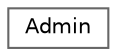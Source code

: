 digraph "Graphical Class Hierarchy"
{
 // INTERACTIVE_SVG=YES
 // LATEX_PDF_SIZE
  bgcolor="transparent";
  edge [fontname=Helvetica,fontsize=10,labelfontname=Helvetica,labelfontsize=10];
  node [fontname=Helvetica,fontsize=10,shape=box,height=0.2,width=0.4];
  rankdir="LR";
  Node0 [id="Node000000",label="Admin",height=0.2,width=0.4,color="grey40", fillcolor="white", style="filled",URL="$class_admin.html",tooltip="Represents an administrator user in the library management system."];
}
